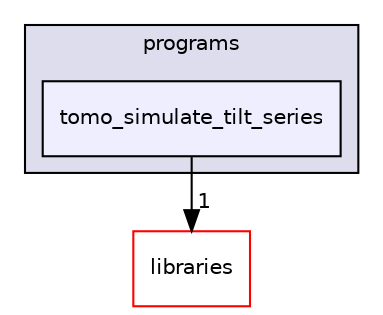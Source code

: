 digraph "xmipp/applications/programs/tomo_simulate_tilt_series" {
  compound=true
  node [ fontsize="10", fontname="Helvetica"];
  edge [ labelfontsize="10", labelfontname="Helvetica"];
  subgraph clusterdir_592b16dc4070b933e5655da2b0d20bbb {
    graph [ bgcolor="#ddddee", pencolor="black", label="programs" fontname="Helvetica", fontsize="10", URL="dir_592b16dc4070b933e5655da2b0d20bbb.html"]
  dir_a0ead698894ec3cc21417fe6c7e0f2cf [shape=box, label="tomo_simulate_tilt_series", style="filled", fillcolor="#eeeeff", pencolor="black", URL="dir_a0ead698894ec3cc21417fe6c7e0f2cf.html"];
  }
  dir_29dba3f3840f20df3b04d1972e99046b [shape=box label="libraries" fillcolor="white" style="filled" color="red" URL="dir_29dba3f3840f20df3b04d1972e99046b.html"];
  dir_a0ead698894ec3cc21417fe6c7e0f2cf->dir_29dba3f3840f20df3b04d1972e99046b [headlabel="1", labeldistance=1.5 headhref="dir_000223_000042.html"];
}
